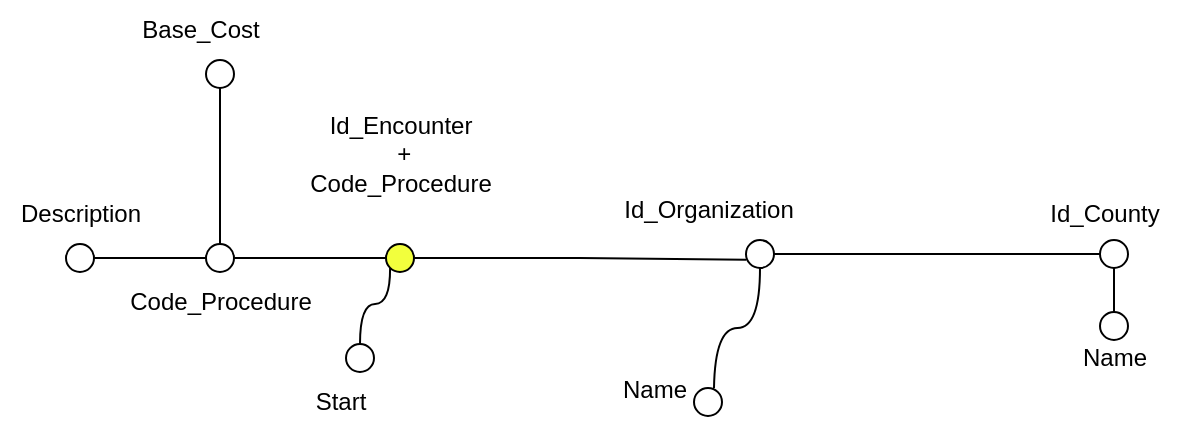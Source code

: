 <mxfile version="27.1.1">
  <diagram name="Pagina-1" id="OXgHyVRZffdYZ564yK5z">
    <mxGraphModel dx="946" dy="644" grid="1" gridSize="10" guides="1" tooltips="1" connect="1" arrows="1" fold="1" page="1" pageScale="1" pageWidth="827" pageHeight="1169" math="0" shadow="0">
      <root>
        <mxCell id="0" />
        <mxCell id="1" parent="0" />
        <mxCell id="uVDw6EL4UUh3Jmw6iCK6-1" value="" style="ellipse;whiteSpace=wrap;html=1;aspect=fixed;fillColor=#F2FF3D;" vertex="1" parent="1">
          <mxGeometry x="286" y="978" width="14" height="14" as="geometry" />
        </mxCell>
        <mxCell id="uVDw6EL4UUh3Jmw6iCK6-2" value="Id_Encounter&lt;div&gt;&amp;nbsp;+&lt;div&gt;Code_Procedure&lt;br&gt;&lt;/div&gt;&lt;/div&gt;" style="text;html=1;align=center;verticalAlign=middle;resizable=0;points=[];autosize=1;strokeColor=none;fillColor=none;" vertex="1" parent="1">
          <mxGeometry x="238" y="903" width="110" height="60" as="geometry" />
        </mxCell>
        <mxCell id="uVDw6EL4UUh3Jmw6iCK6-3" style="edgeStyle=orthogonalEdgeStyle;rounded=0;orthogonalLoop=1;jettySize=auto;html=1;exitX=0.5;exitY=0;exitDx=0;exitDy=0;entryX=0;entryY=1;entryDx=0;entryDy=0;curved=1;endArrow=none;startFill=0;" edge="1" parent="1" source="uVDw6EL4UUh3Jmw6iCK6-4" target="uVDw6EL4UUh3Jmw6iCK6-1">
          <mxGeometry relative="1" as="geometry" />
        </mxCell>
        <mxCell id="uVDw6EL4UUh3Jmw6iCK6-4" value="" style="ellipse;whiteSpace=wrap;html=1;aspect=fixed;fillColor=#FFFFFF;" vertex="1" parent="1">
          <mxGeometry x="266" y="1028" width="14" height="14" as="geometry" />
        </mxCell>
        <mxCell id="uVDw6EL4UUh3Jmw6iCK6-5" value="Start" style="text;html=1;align=center;verticalAlign=middle;resizable=0;points=[];autosize=1;strokeColor=none;fillColor=none;" vertex="1" parent="1">
          <mxGeometry x="238" y="1042" width="50" height="30" as="geometry" />
        </mxCell>
        <mxCell id="uVDw6EL4UUh3Jmw6iCK6-6" style="edgeStyle=orthogonalEdgeStyle;rounded=0;orthogonalLoop=1;jettySize=auto;html=1;exitX=1;exitY=0.5;exitDx=0;exitDy=0;entryX=0;entryY=0.5;entryDx=0;entryDy=0;endArrow=none;startFill=0;" edge="1" parent="1" source="uVDw6EL4UUh3Jmw6iCK6-7" target="uVDw6EL4UUh3Jmw6iCK6-1">
          <mxGeometry relative="1" as="geometry" />
        </mxCell>
        <mxCell id="uVDw6EL4UUh3Jmw6iCK6-7" value="" style="ellipse;whiteSpace=wrap;html=1;aspect=fixed;fillColor=#FFFFFF;" vertex="1" parent="1">
          <mxGeometry x="196" y="978" width="14" height="14" as="geometry" />
        </mxCell>
        <mxCell id="uVDw6EL4UUh3Jmw6iCK6-8" value="Code_Procedure" style="text;html=1;align=center;verticalAlign=middle;resizable=0;points=[];autosize=1;strokeColor=none;fillColor=none;" vertex="1" parent="1">
          <mxGeometry x="148" y="992" width="110" height="30" as="geometry" />
        </mxCell>
        <mxCell id="uVDw6EL4UUh3Jmw6iCK6-9" style="edgeStyle=orthogonalEdgeStyle;rounded=0;orthogonalLoop=1;jettySize=auto;html=1;entryX=0;entryY=0.5;entryDx=0;entryDy=0;endArrow=none;startFill=0;" edge="1" parent="1" source="uVDw6EL4UUh3Jmw6iCK6-10" target="uVDw6EL4UUh3Jmw6iCK6-7">
          <mxGeometry relative="1" as="geometry" />
        </mxCell>
        <mxCell id="uVDw6EL4UUh3Jmw6iCK6-10" value="" style="ellipse;whiteSpace=wrap;html=1;aspect=fixed;fillColor=#FFFFFF;" vertex="1" parent="1">
          <mxGeometry x="126" y="978" width="14" height="14" as="geometry" />
        </mxCell>
        <mxCell id="uVDw6EL4UUh3Jmw6iCK6-11" value="Description" style="text;html=1;align=center;verticalAlign=middle;resizable=0;points=[];autosize=1;strokeColor=none;fillColor=none;" vertex="1" parent="1">
          <mxGeometry x="93" y="948" width="80" height="30" as="geometry" />
        </mxCell>
        <mxCell id="uVDw6EL4UUh3Jmw6iCK6-12" style="edgeStyle=orthogonalEdgeStyle;rounded=0;orthogonalLoop=1;jettySize=auto;html=1;exitX=1;exitY=0.5;exitDx=0;exitDy=0;entryX=0;entryY=0.5;entryDx=0;entryDy=0;endArrow=none;startFill=0;endFill=1;" edge="1" parent="1" source="uVDw6EL4UUh3Jmw6iCK6-14" target="uVDw6EL4UUh3Jmw6iCK6-16">
          <mxGeometry relative="1" as="geometry" />
        </mxCell>
        <mxCell id="uVDw6EL4UUh3Jmw6iCK6-13" style="edgeStyle=orthogonalEdgeStyle;rounded=0;orthogonalLoop=1;jettySize=auto;html=1;exitX=0.5;exitY=1;exitDx=0;exitDy=0;entryX=0.5;entryY=0;entryDx=0;entryDy=0;curved=1;endArrow=none;startFill=0;" edge="1" parent="1" source="uVDw6EL4UUh3Jmw6iCK6-14">
          <mxGeometry relative="1" as="geometry">
            <mxPoint x="450.0" y="1050" as="targetPoint" />
          </mxGeometry>
        </mxCell>
        <mxCell id="uVDw6EL4UUh3Jmw6iCK6-14" value="" style="ellipse;whiteSpace=wrap;html=1;aspect=fixed;fillColor=#FFFFFF;" vertex="1" parent="1">
          <mxGeometry x="466" y="976" width="14" height="14" as="geometry" />
        </mxCell>
        <mxCell id="uVDw6EL4UUh3Jmw6iCK6-15" value="Id_Organization" style="text;html=1;align=center;verticalAlign=middle;resizable=0;points=[];autosize=1;strokeColor=none;fillColor=none;" vertex="1" parent="1">
          <mxGeometry x="392" y="946" width="110" height="30" as="geometry" />
        </mxCell>
        <mxCell id="uVDw6EL4UUh3Jmw6iCK6-16" value="" style="ellipse;whiteSpace=wrap;html=1;aspect=fixed;fillColor=#FFFFFF;" vertex="1" parent="1">
          <mxGeometry x="643" y="976" width="14" height="14" as="geometry" />
        </mxCell>
        <mxCell id="uVDw6EL4UUh3Jmw6iCK6-17" value="" style="ellipse;whiteSpace=wrap;html=1;aspect=fixed;fillColor=#FFFFFF;" vertex="1" parent="1">
          <mxGeometry x="440" y="1050" width="14" height="14" as="geometry" />
        </mxCell>
        <mxCell id="uVDw6EL4UUh3Jmw6iCK6-18" value="Name" style="text;html=1;align=center;verticalAlign=middle;resizable=0;points=[];autosize=1;strokeColor=none;fillColor=none;" vertex="1" parent="1">
          <mxGeometry x="390" y="1036" width="60" height="30" as="geometry" />
        </mxCell>
        <mxCell id="uVDw6EL4UUh3Jmw6iCK6-19" style="edgeStyle=orthogonalEdgeStyle;rounded=0;orthogonalLoop=1;jettySize=auto;html=1;entryX=0.5;entryY=1;entryDx=0;entryDy=0;endArrow=none;startFill=0;" edge="1" parent="1" source="uVDw6EL4UUh3Jmw6iCK6-20" target="uVDw6EL4UUh3Jmw6iCK6-16">
          <mxGeometry relative="1" as="geometry" />
        </mxCell>
        <mxCell id="uVDw6EL4UUh3Jmw6iCK6-20" value="" style="ellipse;whiteSpace=wrap;html=1;aspect=fixed;fillColor=#FFFFFF;" vertex="1" parent="1">
          <mxGeometry x="643" y="1012" width="14" height="14" as="geometry" />
        </mxCell>
        <mxCell id="uVDw6EL4UUh3Jmw6iCK6-21" value="Name" style="text;html=1;align=center;verticalAlign=middle;resizable=0;points=[];autosize=1;strokeColor=none;fillColor=none;" vertex="1" parent="1">
          <mxGeometry x="620" y="1020" width="60" height="30" as="geometry" />
        </mxCell>
        <mxCell id="uVDw6EL4UUh3Jmw6iCK6-22" value="Id_County" style="text;html=1;align=center;verticalAlign=middle;resizable=0;points=[];autosize=1;strokeColor=none;fillColor=none;" vertex="1" parent="1">
          <mxGeometry x="605" y="948" width="80" height="30" as="geometry" />
        </mxCell>
        <mxCell id="uVDw6EL4UUh3Jmw6iCK6-23" style="edgeStyle=orthogonalEdgeStyle;rounded=0;orthogonalLoop=1;jettySize=auto;html=1;exitX=0.5;exitY=1;exitDx=0;exitDy=0;entryX=0.5;entryY=0;entryDx=0;entryDy=0;endArrow=none;startFill=0;" edge="1" parent="1" source="uVDw6EL4UUh3Jmw6iCK6-24" target="uVDw6EL4UUh3Jmw6iCK6-7">
          <mxGeometry relative="1" as="geometry" />
        </mxCell>
        <mxCell id="uVDw6EL4UUh3Jmw6iCK6-24" value="" style="ellipse;whiteSpace=wrap;html=1;aspect=fixed;fillColor=#FFFFFF;" vertex="1" parent="1">
          <mxGeometry x="196" y="886" width="14" height="14" as="geometry" />
        </mxCell>
        <mxCell id="uVDw6EL4UUh3Jmw6iCK6-25" value="Base_Cost" style="text;html=1;align=center;verticalAlign=middle;resizable=0;points=[];autosize=1;strokeColor=none;fillColor=none;" vertex="1" parent="1">
          <mxGeometry x="153" y="856" width="80" height="30" as="geometry" />
        </mxCell>
        <mxCell id="uVDw6EL4UUh3Jmw6iCK6-26" style="edgeStyle=orthogonalEdgeStyle;rounded=0;orthogonalLoop=1;jettySize=auto;html=1;exitX=1;exitY=0.5;exitDx=0;exitDy=0;entryX=0.011;entryY=0.706;entryDx=0;entryDy=0;entryPerimeter=0;endArrow=none;startFill=0;" edge="1" parent="1" source="uVDw6EL4UUh3Jmw6iCK6-1" target="uVDw6EL4UUh3Jmw6iCK6-14">
          <mxGeometry relative="1" as="geometry" />
        </mxCell>
      </root>
    </mxGraphModel>
  </diagram>
</mxfile>
